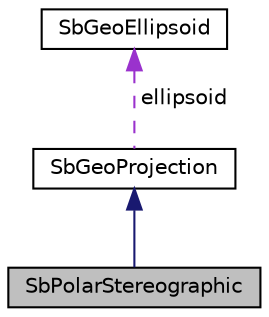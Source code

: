 digraph "SbPolarStereographic"
{
 // LATEX_PDF_SIZE
  edge [fontname="Helvetica",fontsize="10",labelfontname="Helvetica",labelfontsize="10"];
  node [fontname="Helvetica",fontsize="10",shape=record];
  Node1 [label="SbPolarStereographic",height=0.2,width=0.4,color="black", fillcolor="grey75", style="filled", fontcolor="black",tooltip=" "];
  Node2 -> Node1 [dir="back",color="midnightblue",fontsize="10",style="solid",fontname="Helvetica"];
  Node2 [label="SbGeoProjection",height=0.2,width=0.4,color="black", fillcolor="white", style="filled",URL="$classSbGeoProjection.html",tooltip=" "];
  Node3 -> Node2 [dir="back",color="darkorchid3",fontsize="10",style="dashed",label=" ellipsoid" ,fontname="Helvetica"];
  Node3 [label="SbGeoEllipsoid",height=0.2,width=0.4,color="black", fillcolor="white", style="filled",URL="$classSbGeoEllipsoid.html",tooltip=" "];
}
